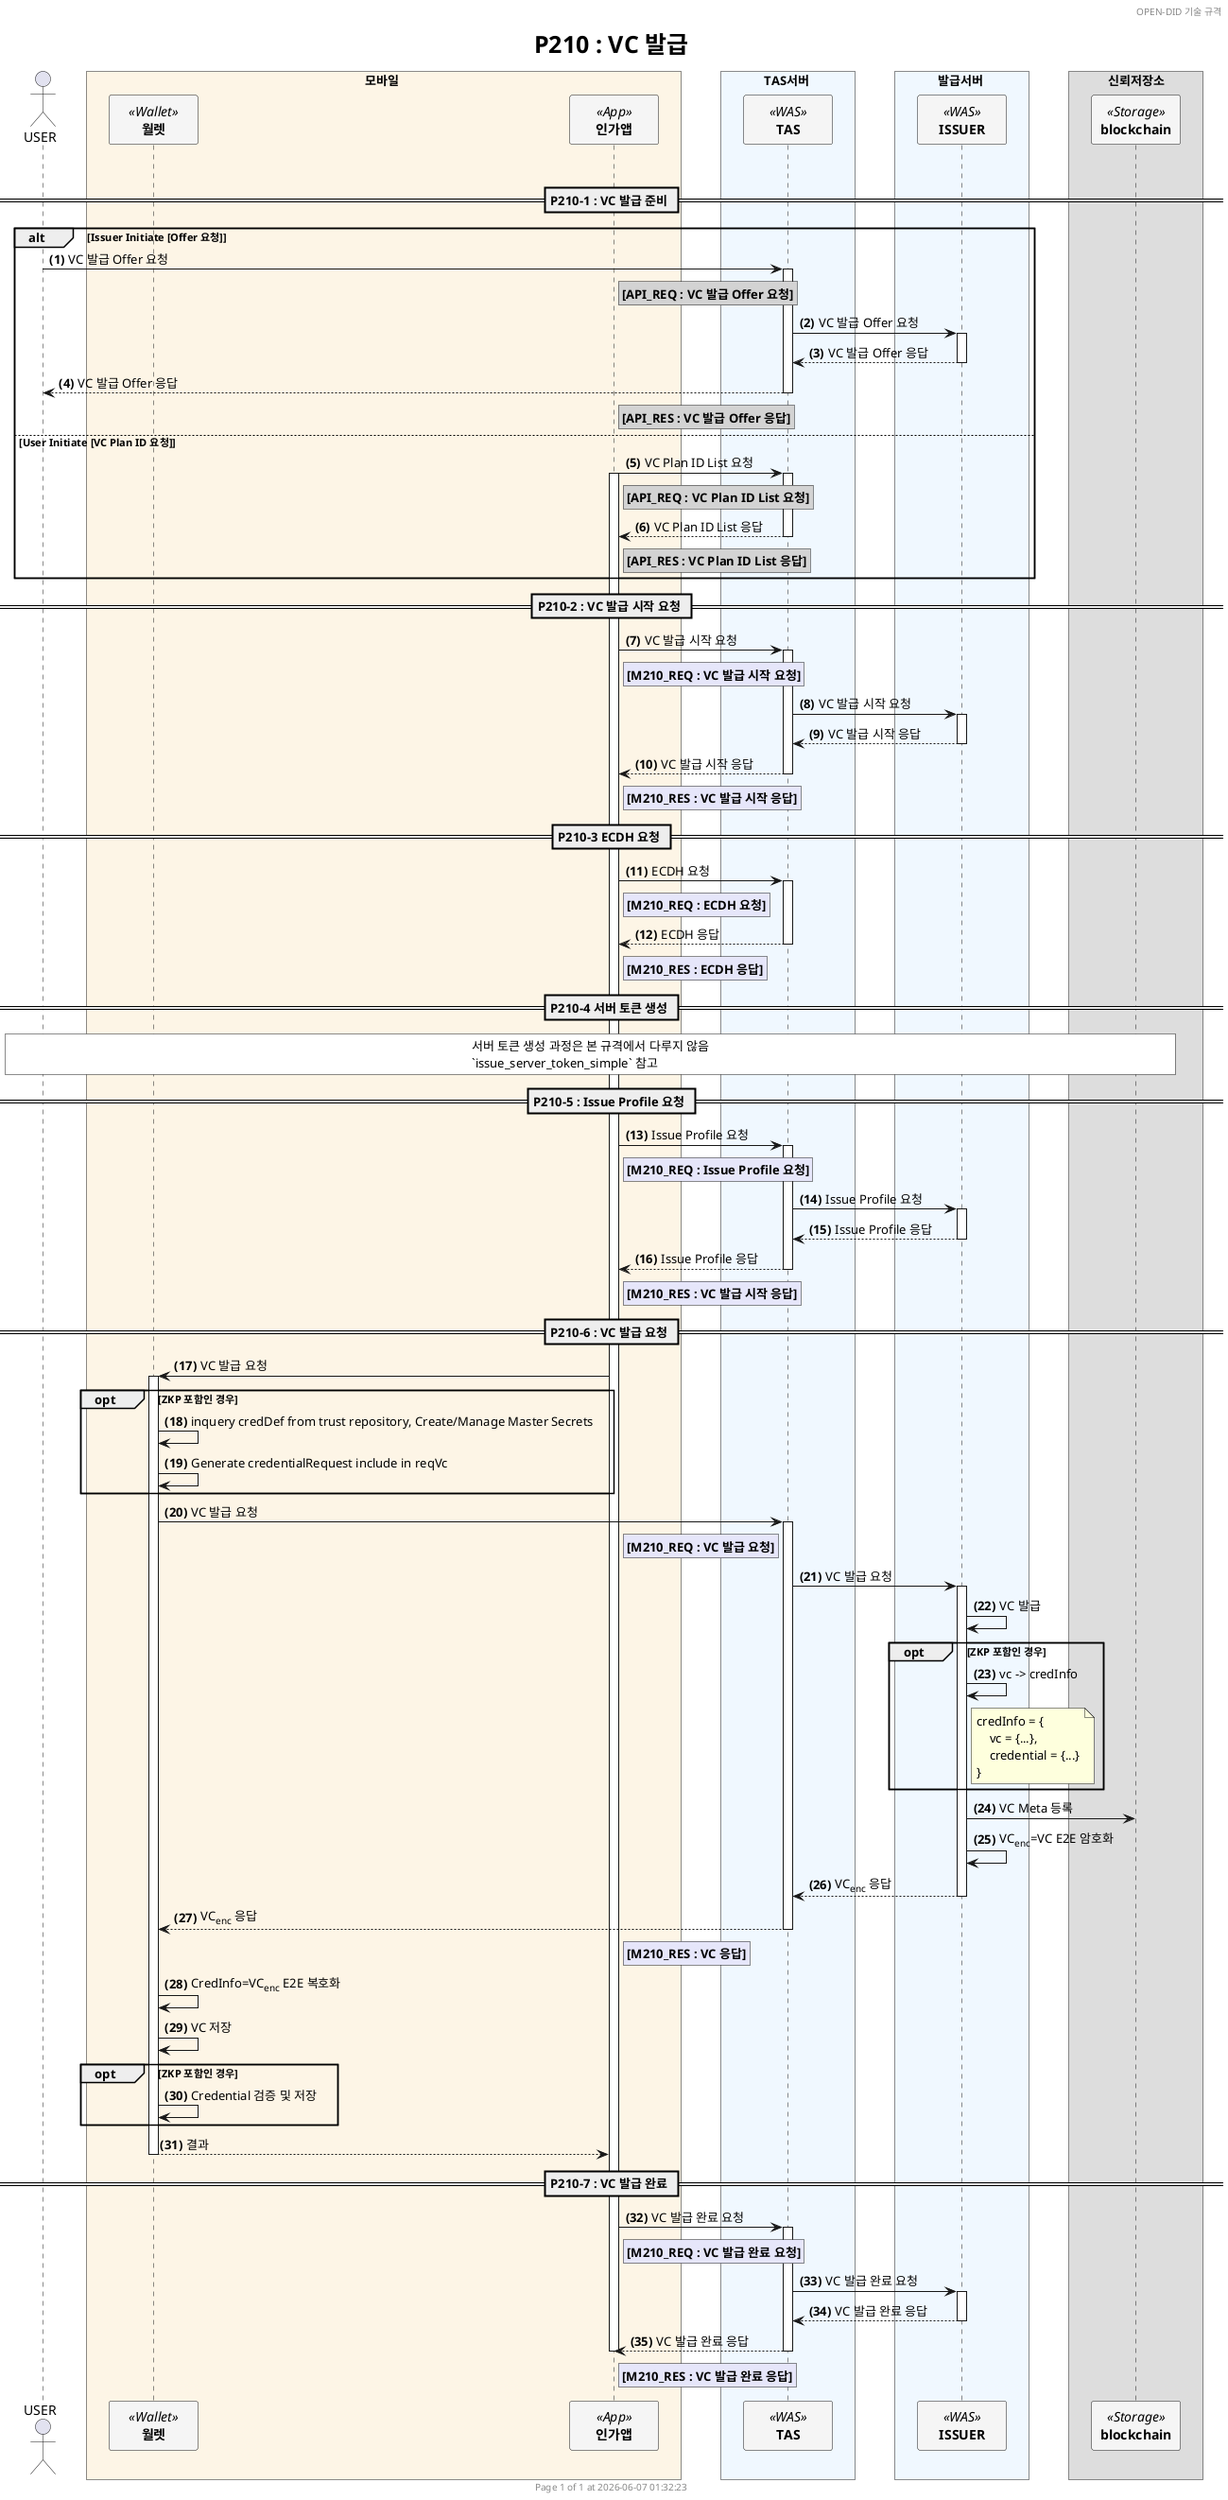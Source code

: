 
@startuml P210_issue_vc_ko

'- - - - - - - - - - - - - - - - - - - - - - - - - - - - - - - - - - - - - - - - - - - - - - - - - - - - - - - - - - -
' 설정
'- - - - - - - - - - - - - - - - - - - - - - - - - - - - - - - - - - - - - - - - - - - - - - - - - - - - - - - - - - -
'=== Header and Footer ===
header OPEN-DID 기술 규격
footer
  	Page %page% of %lastpage% at %date("yyyy-MM-dd hh:mm:ss")
end footer

'=== 제목 ===
title
	<size:25>P210 : VC 발급</size>
end title

'=== 옵션 ===
' 자동채번: ex) "<b>000." => 앞에 0을 채워 3자리 숫자로 표시
autonumber "<b>(#)</b>"
' 페이지 하단 participant box 숨기기
'hide footbox

'=== Panticipants ===
skinparam ParticipantPadding 20
skinparam BoxPadding 20
skinparam MaxMessageSize 500
skinparam MinClassWidth 80


actor USER

box 모바일 #OldLace
    participant "**월렛**" as WALLET <<Wallet>> #WhiteSmoke
    participant "**인가앱**" as CA <<App>> #WhiteSmoke    
end box

box TAS서버 #AliceBlue
    participant "**TAS**" as TAS <<WAS>> #WhiteSmoke
end box

box 발급서버 #AliceBlue
    participant "**ISSUER**" as ISSUER <<WAS>> #WhiteSmoke
end box
/' 
box 저장소통신서버 #AliceBlue
    participant "**TSS**" as TSS <<WAS>> #WhiteSmoke
end box 
'/
box 신뢰저장소
    participant "**blockchain**" as BC <<Storage>> #WhiteSmoke
end box 

'- - - - - - - - - - - - - - - - - - - - - - - - - - - - - - - - - - - - - - - - - - - - - - - - - - - - - - - - - - -
' 상수
'- - - - - - - - - - - - - - - - - - - - - - - - - - - - - - - - - - - - - - - - - - - - - - - - - - - - - - - - - - -

!$refdoc = "별도 문서 참조"
!$doc = "데이터명세 문서 참조"

'- - - - - - - - - - - - - - - - - - - - - - - - - - - - - - - - - - - - - - - - - - - - - - - - - - - - - - - - - - -
' 내용
'- - - - - - - - - - - - - - - - - - - - - - - - - - - - - - - - - - - - - - - - - - - - - - - - - - - - - - - - - - -
|||


== P210-1 : VC 발급 준비 ==
alt Issuer Initiate [Offer 요청]
    USER -> TAS++: VC 발급 Offer 요청 
    rnote right of CA #LightGray   
        **[API_REQ : VC 발급 Offer 요청]**
    end note
    TAS -> ISSUER++: VC 발급 Offer 요청
        return VC 발급 Offer 응답
    TAS --> USER--: VC 발급 Offer 응답
    rnote right of CA #LightGray   
        **[API_RES : VC 발급 Offer 응답]**
    end note
else User Initiate [VC Plan ID 요청]
    CA -> TAS++: VC Plan ID List 요청
    rnote right of CA #LightGray   
        **[API_REQ : VC Plan ID List 요청]**
    end note
    activate CA
    return VC Plan ID List 응답
    rnote right of CA #LightGray   
        **[API_RES : VC Plan ID List 응답]**
    end note
end
== P210-2 : VC 발급 시작 요청 ==
CA -> TAS++: VC 발급 시작 요청
    rnote right of CA #Lavender
        **[M210_REQ : VC 발급 시작 요청]**
    end note
    TAS -> ISSUER++: VC 발급 시작 요청
    return VC 발급 시작 응답
return VC 발급 시작 응답
rnote right of CA #Lavender
    **[M210_RES : VC 발급 시작 응답]**
end note

== P210-3 ECDH 요청 ==
CA -> TAS++ : ECDH 요청
rnote right of CA #Lavender
    **[M210_REQ : ECDH 요청]**
end note

TAS --> CA--: ECDH 응답
rnote right of CA #Lavender
    **[M210_RES : ECDH 응답]**
end note

== P210-4 서버 토큰 생성 ==
rnote across #white
    서버 토큰 생성 과정은 본 규격에서 다루지 않음
    `issue_server_token_simple` 참고
end note

== P210-5 : Issue Profile 요청 ==
CA -> TAS++: Issue Profile 요청
    rnote right of CA #Lavender
        **[M210_REQ : Issue Profile 요청]**
    end note
    TAS -> ISSUER++: Issue Profile 요청
    return Issue Profile 응답
return Issue Profile 응답
rnote right of CA #Lavender
    **[M210_RES : VC 발급 시작 응답]**
end note

== P210-6 : VC 발급 요청 ==
CA -> WALLET++: VC 발급 요청 
    opt ZKP 포함인 경우
        WALLET -> WALLET : inquery credDef from trust repository, Create/Manage Master Secrets
        WALLET -> WALLET : Generate credentialRequest include in reqVc
    end
    WALLET -> TAS++: VC 발급 요청
        rnote right of CA #Lavender
            **[M210_REQ : VC 발급 요청]**
        end note
        TAS -> ISSUER++: VC 발급 요청
            ISSUER -> ISSUER: VC 발급
            opt ZKP 포함인 경우
                ISSUER -> ISSUER : vc -> credInfo
                note right of ISSUER
                    credInfo = {
                        vc = {...},
                        credential = {...}
                    }
                end note
            end
            ISSUER -> BC: VC Meta 등록
            ISSUER -> ISSUER: VC<sub>enc</sub>=VC E2E 암호화
        return VC<sub>enc</sub> 응답
    return VC<sub>enc</sub> 응답
    rnote right of CA #Lavender
        **[M210_RES : VC 응답]**
    end note
    WALLET -> WALLET: CredInfo=VC<sub>enc</sub> E2E 복호화
    WALLET -> WALLET: VC 저장
    opt ZKP 포함인 경우
        WALLET -> WALLET : Credential 검증 및 저장
    end
return 결과

== P210-7 : VC 발급 완료 ==
CA -> TAS++: VC 발급 완료 요청
    rnote right of CA #Lavender
        **[M210_REQ : VC 발급 완료 요청]**
    end note
    TAS -> ISSUER++: VC 발급 완료 요청
    return VC 발급 완료 응답
return VC 발급 완료 응답
rnote right of CA #Lavender
    **[M210_RES : VC 발급 완료 응답]**
end note
deactivate CA

@enduml


